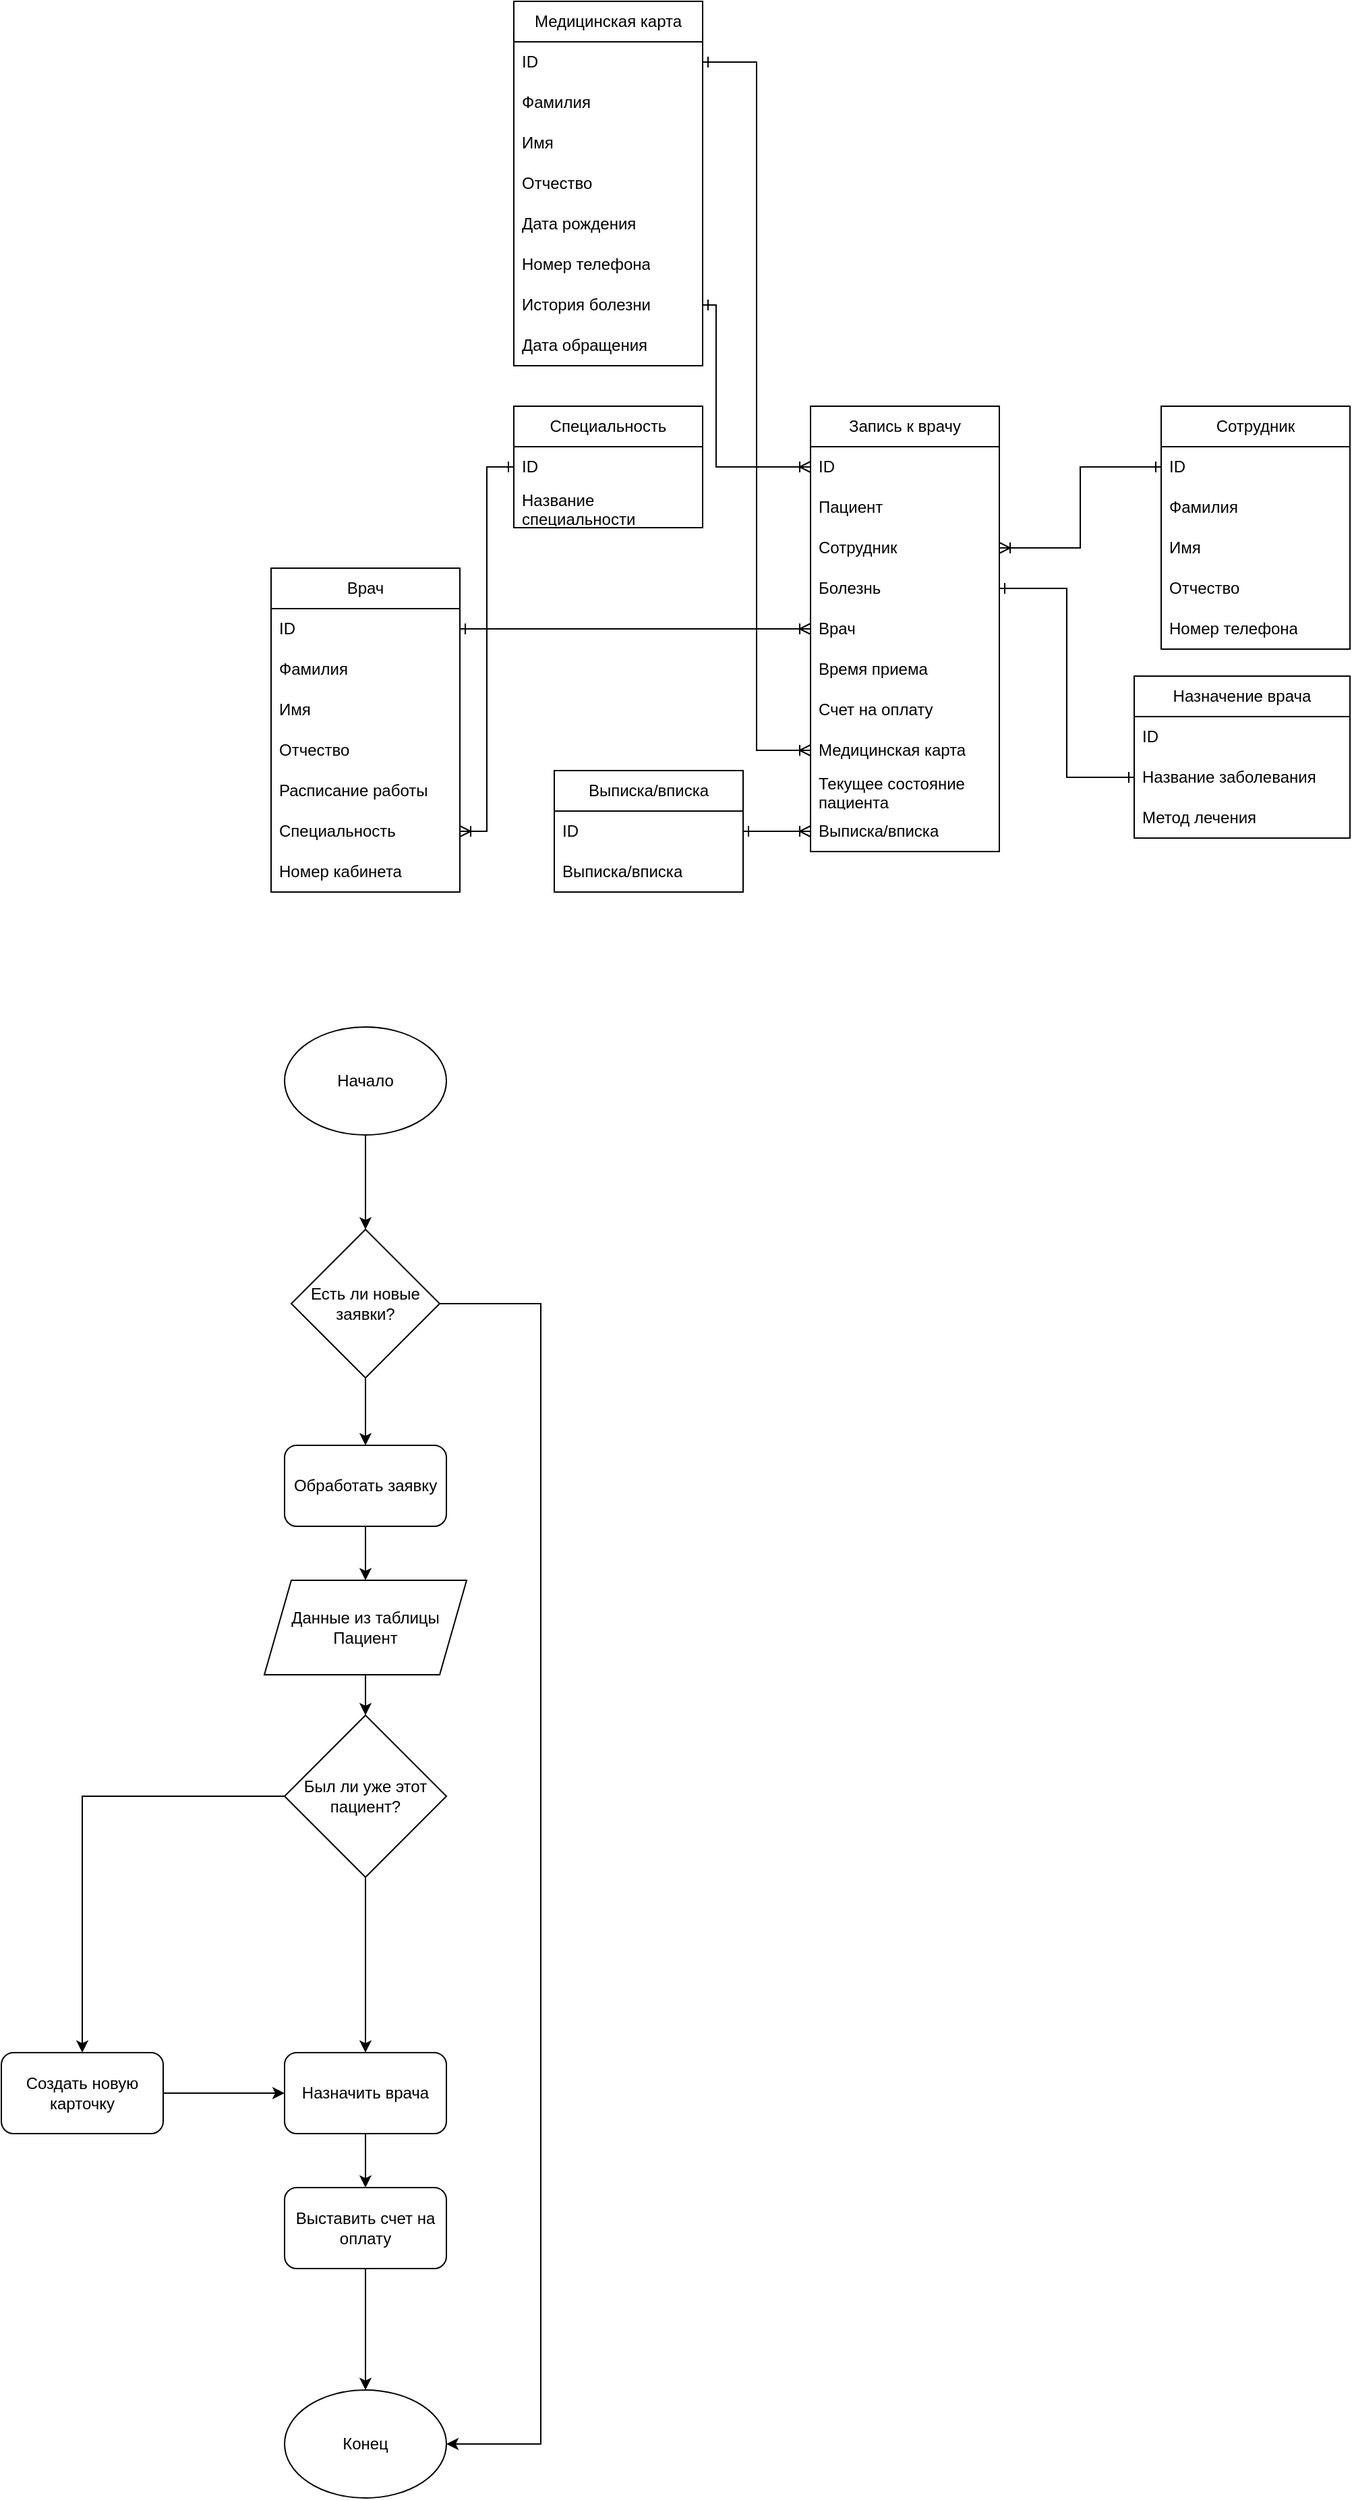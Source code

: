 <mxfile version="22.1.1" type="github">
  <diagram name="Страница — 1" id="YlKWST7kFP6rQZ_VmnzQ">
    <mxGraphModel dx="2232" dy="1063" grid="1" gridSize="10" guides="1" tooltips="1" connect="1" arrows="1" fold="1" page="1" pageScale="1" pageWidth="827" pageHeight="1169" math="0" shadow="0">
      <root>
        <mxCell id="0" />
        <mxCell id="1" parent="0" />
        <mxCell id="u1aCbr75XRvGZaVqC4wE-1" value="Врач" style="swimlane;fontStyle=0;childLayout=stackLayout;horizontal=1;startSize=30;horizontalStack=0;resizeParent=1;resizeParentMax=0;resizeLast=0;collapsible=1;marginBottom=0;whiteSpace=wrap;html=1;" parent="1" vertex="1">
          <mxGeometry x="470" y="540" width="140" height="240" as="geometry" />
        </mxCell>
        <mxCell id="u1aCbr75XRvGZaVqC4wE-2" value="ID" style="text;strokeColor=none;fillColor=none;align=left;verticalAlign=middle;spacingLeft=4;spacingRight=4;overflow=hidden;points=[[0,0.5],[1,0.5]];portConstraint=eastwest;rotatable=0;whiteSpace=wrap;html=1;" parent="u1aCbr75XRvGZaVqC4wE-1" vertex="1">
          <mxGeometry y="30" width="140" height="30" as="geometry" />
        </mxCell>
        <mxCell id="u1aCbr75XRvGZaVqC4wE-3" value="Фамилия" style="text;strokeColor=none;fillColor=none;align=left;verticalAlign=middle;spacingLeft=4;spacingRight=4;overflow=hidden;points=[[0,0.5],[1,0.5]];portConstraint=eastwest;rotatable=0;whiteSpace=wrap;html=1;" parent="u1aCbr75XRvGZaVqC4wE-1" vertex="1">
          <mxGeometry y="60" width="140" height="30" as="geometry" />
        </mxCell>
        <mxCell id="u1aCbr75XRvGZaVqC4wE-4" value="Имя" style="text;strokeColor=none;fillColor=none;align=left;verticalAlign=middle;spacingLeft=4;spacingRight=4;overflow=hidden;points=[[0,0.5],[1,0.5]];portConstraint=eastwest;rotatable=0;whiteSpace=wrap;html=1;" parent="u1aCbr75XRvGZaVqC4wE-1" vertex="1">
          <mxGeometry y="90" width="140" height="30" as="geometry" />
        </mxCell>
        <mxCell id="u1aCbr75XRvGZaVqC4wE-5" value="Отчество" style="text;strokeColor=none;fillColor=none;align=left;verticalAlign=middle;spacingLeft=4;spacingRight=4;overflow=hidden;points=[[0,0.5],[1,0.5]];portConstraint=eastwest;rotatable=0;whiteSpace=wrap;html=1;" parent="u1aCbr75XRvGZaVqC4wE-1" vertex="1">
          <mxGeometry y="120" width="140" height="30" as="geometry" />
        </mxCell>
        <mxCell id="u1aCbr75XRvGZaVqC4wE-6" value="Расписание работы" style="text;strokeColor=none;fillColor=none;align=left;verticalAlign=middle;spacingLeft=4;spacingRight=4;overflow=hidden;points=[[0,0.5],[1,0.5]];portConstraint=eastwest;rotatable=0;whiteSpace=wrap;html=1;" parent="u1aCbr75XRvGZaVqC4wE-1" vertex="1">
          <mxGeometry y="150" width="140" height="30" as="geometry" />
        </mxCell>
        <mxCell id="u1aCbr75XRvGZaVqC4wE-7" value="Специальность" style="text;strokeColor=none;fillColor=none;align=left;verticalAlign=middle;spacingLeft=4;spacingRight=4;overflow=hidden;points=[[0,0.5],[1,0.5]];portConstraint=eastwest;rotatable=0;whiteSpace=wrap;html=1;" parent="u1aCbr75XRvGZaVqC4wE-1" vertex="1">
          <mxGeometry y="180" width="140" height="30" as="geometry" />
        </mxCell>
        <mxCell id="u1aCbr75XRvGZaVqC4wE-8" value="Номер кабинета" style="text;strokeColor=none;fillColor=none;align=left;verticalAlign=middle;spacingLeft=4;spacingRight=4;overflow=hidden;points=[[0,0.5],[1,0.5]];portConstraint=eastwest;rotatable=0;whiteSpace=wrap;html=1;" parent="u1aCbr75XRvGZaVqC4wE-1" vertex="1">
          <mxGeometry y="210" width="140" height="30" as="geometry" />
        </mxCell>
        <mxCell id="u1aCbr75XRvGZaVqC4wE-17" value="Назначение врача" style="swimlane;fontStyle=0;childLayout=stackLayout;horizontal=1;startSize=30;horizontalStack=0;resizeParent=1;resizeParentMax=0;resizeLast=0;collapsible=1;marginBottom=0;whiteSpace=wrap;html=1;" parent="1" vertex="1">
          <mxGeometry x="1110" y="620" width="160" height="120" as="geometry" />
        </mxCell>
        <mxCell id="u1aCbr75XRvGZaVqC4wE-18" value="ID" style="text;strokeColor=none;fillColor=none;align=left;verticalAlign=middle;spacingLeft=4;spacingRight=4;overflow=hidden;points=[[0,0.5],[1,0.5]];portConstraint=eastwest;rotatable=0;whiteSpace=wrap;html=1;" parent="u1aCbr75XRvGZaVqC4wE-17" vertex="1">
          <mxGeometry y="30" width="160" height="30" as="geometry" />
        </mxCell>
        <mxCell id="u1aCbr75XRvGZaVqC4wE-19" value="Название заболевания" style="text;strokeColor=none;fillColor=none;align=left;verticalAlign=middle;spacingLeft=4;spacingRight=4;overflow=hidden;points=[[0,0.5],[1,0.5]];portConstraint=eastwest;rotatable=0;whiteSpace=wrap;html=1;" parent="u1aCbr75XRvGZaVqC4wE-17" vertex="1">
          <mxGeometry y="60" width="160" height="30" as="geometry" />
        </mxCell>
        <mxCell id="u1aCbr75XRvGZaVqC4wE-20" value="Метод лечения" style="text;strokeColor=none;fillColor=none;align=left;verticalAlign=middle;spacingLeft=4;spacingRight=4;overflow=hidden;points=[[0,0.5],[1,0.5]];portConstraint=eastwest;rotatable=0;whiteSpace=wrap;html=1;" parent="u1aCbr75XRvGZaVqC4wE-17" vertex="1">
          <mxGeometry y="90" width="160" height="30" as="geometry" />
        </mxCell>
        <mxCell id="u1aCbr75XRvGZaVqC4wE-21" value="Медицинская карта" style="swimlane;fontStyle=0;childLayout=stackLayout;horizontal=1;startSize=30;horizontalStack=0;resizeParent=1;resizeParentMax=0;resizeLast=0;collapsible=1;marginBottom=0;whiteSpace=wrap;html=1;" parent="1" vertex="1">
          <mxGeometry x="650" y="120" width="140" height="270" as="geometry" />
        </mxCell>
        <mxCell id="u1aCbr75XRvGZaVqC4wE-22" value="ID" style="text;strokeColor=none;fillColor=none;align=left;verticalAlign=middle;spacingLeft=4;spacingRight=4;overflow=hidden;points=[[0,0.5],[1,0.5]];portConstraint=eastwest;rotatable=0;whiteSpace=wrap;html=1;" parent="u1aCbr75XRvGZaVqC4wE-21" vertex="1">
          <mxGeometry y="30" width="140" height="30" as="geometry" />
        </mxCell>
        <mxCell id="u1aCbr75XRvGZaVqC4wE-11" value="Фамилия" style="text;strokeColor=none;fillColor=none;align=left;verticalAlign=middle;spacingLeft=4;spacingRight=4;overflow=hidden;points=[[0,0.5],[1,0.5]];portConstraint=eastwest;rotatable=0;whiteSpace=wrap;html=1;" parent="u1aCbr75XRvGZaVqC4wE-21" vertex="1">
          <mxGeometry y="60" width="140" height="30" as="geometry" />
        </mxCell>
        <mxCell id="u1aCbr75XRvGZaVqC4wE-12" value="Имя" style="text;strokeColor=none;fillColor=none;align=left;verticalAlign=middle;spacingLeft=4;spacingRight=4;overflow=hidden;points=[[0,0.5],[1,0.5]];portConstraint=eastwest;rotatable=0;whiteSpace=wrap;html=1;" parent="u1aCbr75XRvGZaVqC4wE-21" vertex="1">
          <mxGeometry y="90" width="140" height="30" as="geometry" />
        </mxCell>
        <mxCell id="u1aCbr75XRvGZaVqC4wE-13" value="Отчество" style="text;strokeColor=none;fillColor=none;align=left;verticalAlign=middle;spacingLeft=4;spacingRight=4;overflow=hidden;points=[[0,0.5],[1,0.5]];portConstraint=eastwest;rotatable=0;whiteSpace=wrap;html=1;" parent="u1aCbr75XRvGZaVqC4wE-21" vertex="1">
          <mxGeometry y="120" width="140" height="30" as="geometry" />
        </mxCell>
        <mxCell id="u1aCbr75XRvGZaVqC4wE-14" value="Дата рождения" style="text;strokeColor=none;fillColor=none;align=left;verticalAlign=middle;spacingLeft=4;spacingRight=4;overflow=hidden;points=[[0,0.5],[1,0.5]];portConstraint=eastwest;rotatable=0;whiteSpace=wrap;html=1;" parent="u1aCbr75XRvGZaVqC4wE-21" vertex="1">
          <mxGeometry y="150" width="140" height="30" as="geometry" />
        </mxCell>
        <mxCell id="u1aCbr75XRvGZaVqC4wE-15" value="Номер телефона" style="text;strokeColor=none;fillColor=none;align=left;verticalAlign=middle;spacingLeft=4;spacingRight=4;overflow=hidden;points=[[0,0.5],[1,0.5]];portConstraint=eastwest;rotatable=0;whiteSpace=wrap;html=1;" parent="u1aCbr75XRvGZaVqC4wE-21" vertex="1">
          <mxGeometry y="180" width="140" height="30" as="geometry" />
        </mxCell>
        <mxCell id="u1aCbr75XRvGZaVqC4wE-25" value="История болезни" style="text;strokeColor=none;fillColor=none;align=left;verticalAlign=middle;spacingLeft=4;spacingRight=4;overflow=hidden;points=[[0,0.5],[1,0.5]];portConstraint=eastwest;rotatable=0;whiteSpace=wrap;html=1;" parent="u1aCbr75XRvGZaVqC4wE-21" vertex="1">
          <mxGeometry y="210" width="140" height="30" as="geometry" />
        </mxCell>
        <mxCell id="u1aCbr75XRvGZaVqC4wE-26" value="Дата обращения" style="text;strokeColor=none;fillColor=none;align=left;verticalAlign=middle;spacingLeft=4;spacingRight=4;overflow=hidden;points=[[0,0.5],[1,0.5]];portConstraint=eastwest;rotatable=0;whiteSpace=wrap;html=1;" parent="u1aCbr75XRvGZaVqC4wE-21" vertex="1">
          <mxGeometry y="240" width="140" height="30" as="geometry" />
        </mxCell>
        <mxCell id="u1aCbr75XRvGZaVqC4wE-30" value="Специальность" style="swimlane;fontStyle=0;childLayout=stackLayout;horizontal=1;startSize=30;horizontalStack=0;resizeParent=1;resizeParentMax=0;resizeLast=0;collapsible=1;marginBottom=0;whiteSpace=wrap;html=1;" parent="1" vertex="1">
          <mxGeometry x="650" y="420" width="140" height="90" as="geometry" />
        </mxCell>
        <mxCell id="u1aCbr75XRvGZaVqC4wE-31" value="ID" style="text;strokeColor=none;fillColor=none;align=left;verticalAlign=middle;spacingLeft=4;spacingRight=4;overflow=hidden;points=[[0,0.5],[1,0.5]];portConstraint=eastwest;rotatable=0;whiteSpace=wrap;html=1;" parent="u1aCbr75XRvGZaVqC4wE-30" vertex="1">
          <mxGeometry y="30" width="140" height="30" as="geometry" />
        </mxCell>
        <mxCell id="u1aCbr75XRvGZaVqC4wE-32" value="Название специальности" style="text;strokeColor=none;fillColor=none;align=left;verticalAlign=middle;spacingLeft=4;spacingRight=4;overflow=hidden;points=[[0,0.5],[1,0.5]];portConstraint=eastwest;rotatable=0;whiteSpace=wrap;html=1;" parent="u1aCbr75XRvGZaVqC4wE-30" vertex="1">
          <mxGeometry y="60" width="140" height="30" as="geometry" />
        </mxCell>
        <mxCell id="u1aCbr75XRvGZaVqC4wE-33" style="edgeStyle=orthogonalEdgeStyle;rounded=0;orthogonalLoop=1;jettySize=auto;html=1;entryX=0;entryY=0.5;entryDx=0;entryDy=0;exitX=1;exitY=0.5;exitDx=0;exitDy=0;startArrow=ERoneToMany;startFill=0;endArrow=ERone;endFill=0;" parent="1" source="u1aCbr75XRvGZaVqC4wE-7" target="u1aCbr75XRvGZaVqC4wE-31" edge="1">
          <mxGeometry relative="1" as="geometry" />
        </mxCell>
        <mxCell id="u1aCbr75XRvGZaVqC4wE-34" value="Сотрудник" style="swimlane;fontStyle=0;childLayout=stackLayout;horizontal=1;startSize=30;horizontalStack=0;resizeParent=1;resizeParentMax=0;resizeLast=0;collapsible=1;marginBottom=0;whiteSpace=wrap;html=1;" parent="1" vertex="1">
          <mxGeometry x="1130" y="420" width="140" height="180" as="geometry" />
        </mxCell>
        <mxCell id="u1aCbr75XRvGZaVqC4wE-35" value="ID" style="text;strokeColor=none;fillColor=none;align=left;verticalAlign=middle;spacingLeft=4;spacingRight=4;overflow=hidden;points=[[0,0.5],[1,0.5]];portConstraint=eastwest;rotatable=0;whiteSpace=wrap;html=1;" parent="u1aCbr75XRvGZaVqC4wE-34" vertex="1">
          <mxGeometry y="30" width="140" height="30" as="geometry" />
        </mxCell>
        <mxCell id="u1aCbr75XRvGZaVqC4wE-36" value="Фамилия" style="text;strokeColor=none;fillColor=none;align=left;verticalAlign=middle;spacingLeft=4;spacingRight=4;overflow=hidden;points=[[0,0.5],[1,0.5]];portConstraint=eastwest;rotatable=0;whiteSpace=wrap;html=1;" parent="u1aCbr75XRvGZaVqC4wE-34" vertex="1">
          <mxGeometry y="60" width="140" height="30" as="geometry" />
        </mxCell>
        <mxCell id="u1aCbr75XRvGZaVqC4wE-37" value="Имя" style="text;strokeColor=none;fillColor=none;align=left;verticalAlign=middle;spacingLeft=4;spacingRight=4;overflow=hidden;points=[[0,0.5],[1,0.5]];portConstraint=eastwest;rotatable=0;whiteSpace=wrap;html=1;" parent="u1aCbr75XRvGZaVqC4wE-34" vertex="1">
          <mxGeometry y="90" width="140" height="30" as="geometry" />
        </mxCell>
        <mxCell id="u1aCbr75XRvGZaVqC4wE-38" value="Отчество" style="text;strokeColor=none;fillColor=none;align=left;verticalAlign=middle;spacingLeft=4;spacingRight=4;overflow=hidden;points=[[0,0.5],[1,0.5]];portConstraint=eastwest;rotatable=0;whiteSpace=wrap;html=1;" parent="u1aCbr75XRvGZaVqC4wE-34" vertex="1">
          <mxGeometry y="120" width="140" height="30" as="geometry" />
        </mxCell>
        <mxCell id="u1aCbr75XRvGZaVqC4wE-39" value="Номер телефона" style="text;strokeColor=none;fillColor=none;align=left;verticalAlign=middle;spacingLeft=4;spacingRight=4;overflow=hidden;points=[[0,0.5],[1,0.5]];portConstraint=eastwest;rotatable=0;whiteSpace=wrap;html=1;" parent="u1aCbr75XRvGZaVqC4wE-34" vertex="1">
          <mxGeometry y="150" width="140" height="30" as="geometry" />
        </mxCell>
        <mxCell id="u1aCbr75XRvGZaVqC4wE-40" value="Запись к врачу" style="swimlane;fontStyle=0;childLayout=stackLayout;horizontal=1;startSize=30;horizontalStack=0;resizeParent=1;resizeParentMax=0;resizeLast=0;collapsible=1;marginBottom=0;whiteSpace=wrap;html=1;" parent="1" vertex="1">
          <mxGeometry x="870" y="420" width="140" height="330" as="geometry" />
        </mxCell>
        <mxCell id="u1aCbr75XRvGZaVqC4wE-41" value="ID" style="text;strokeColor=none;fillColor=none;align=left;verticalAlign=middle;spacingLeft=4;spacingRight=4;overflow=hidden;points=[[0,0.5],[1,0.5]];portConstraint=eastwest;rotatable=0;whiteSpace=wrap;html=1;" parent="u1aCbr75XRvGZaVqC4wE-40" vertex="1">
          <mxGeometry y="30" width="140" height="30" as="geometry" />
        </mxCell>
        <mxCell id="u1aCbr75XRvGZaVqC4wE-42" value="Пациент" style="text;strokeColor=none;fillColor=none;align=left;verticalAlign=middle;spacingLeft=4;spacingRight=4;overflow=hidden;points=[[0,0.5],[1,0.5]];portConstraint=eastwest;rotatable=0;whiteSpace=wrap;html=1;" parent="u1aCbr75XRvGZaVqC4wE-40" vertex="1">
          <mxGeometry y="60" width="140" height="30" as="geometry" />
        </mxCell>
        <mxCell id="u1aCbr75XRvGZaVqC4wE-43" value="Сотрудник" style="text;strokeColor=none;fillColor=none;align=left;verticalAlign=middle;spacingLeft=4;spacingRight=4;overflow=hidden;points=[[0,0.5],[1,0.5]];portConstraint=eastwest;rotatable=0;whiteSpace=wrap;html=1;" parent="u1aCbr75XRvGZaVqC4wE-40" vertex="1">
          <mxGeometry y="90" width="140" height="30" as="geometry" />
        </mxCell>
        <mxCell id="u1aCbr75XRvGZaVqC4wE-44" value="Болезнь" style="text;strokeColor=none;fillColor=none;align=left;verticalAlign=middle;spacingLeft=4;spacingRight=4;overflow=hidden;points=[[0,0.5],[1,0.5]];portConstraint=eastwest;rotatable=0;whiteSpace=wrap;html=1;" parent="u1aCbr75XRvGZaVqC4wE-40" vertex="1">
          <mxGeometry y="120" width="140" height="30" as="geometry" />
        </mxCell>
        <mxCell id="u1aCbr75XRvGZaVqC4wE-45" value="Врач" style="text;strokeColor=none;fillColor=none;align=left;verticalAlign=middle;spacingLeft=4;spacingRight=4;overflow=hidden;points=[[0,0.5],[1,0.5]];portConstraint=eastwest;rotatable=0;whiteSpace=wrap;html=1;" parent="u1aCbr75XRvGZaVqC4wE-40" vertex="1">
          <mxGeometry y="150" width="140" height="30" as="geometry" />
        </mxCell>
        <mxCell id="u1aCbr75XRvGZaVqC4wE-46" value="Время приема" style="text;strokeColor=none;fillColor=none;align=left;verticalAlign=middle;spacingLeft=4;spacingRight=4;overflow=hidden;points=[[0,0.5],[1,0.5]];portConstraint=eastwest;rotatable=0;whiteSpace=wrap;html=1;" parent="u1aCbr75XRvGZaVqC4wE-40" vertex="1">
          <mxGeometry y="180" width="140" height="30" as="geometry" />
        </mxCell>
        <mxCell id="u1aCbr75XRvGZaVqC4wE-47" value="Счет на оплату" style="text;strokeColor=none;fillColor=none;align=left;verticalAlign=middle;spacingLeft=4;spacingRight=4;overflow=hidden;points=[[0,0.5],[1,0.5]];portConstraint=eastwest;rotatable=0;whiteSpace=wrap;html=1;" parent="u1aCbr75XRvGZaVqC4wE-40" vertex="1">
          <mxGeometry y="210" width="140" height="30" as="geometry" />
        </mxCell>
        <mxCell id="u1aCbr75XRvGZaVqC4wE-48" value="Медицинская карта" style="text;strokeColor=none;fillColor=none;align=left;verticalAlign=middle;spacingLeft=4;spacingRight=4;overflow=hidden;points=[[0,0.5],[1,0.5]];portConstraint=eastwest;rotatable=0;whiteSpace=wrap;html=1;" parent="u1aCbr75XRvGZaVqC4wE-40" vertex="1">
          <mxGeometry y="240" width="140" height="30" as="geometry" />
        </mxCell>
        <mxCell id="u1aCbr75XRvGZaVqC4wE-49" value="Текущее состояние пациента" style="text;strokeColor=none;fillColor=none;align=left;verticalAlign=middle;spacingLeft=4;spacingRight=4;overflow=hidden;points=[[0,0.5],[1,0.5]];portConstraint=eastwest;rotatable=0;whiteSpace=wrap;html=1;" parent="u1aCbr75XRvGZaVqC4wE-40" vertex="1">
          <mxGeometry y="270" width="140" height="30" as="geometry" />
        </mxCell>
        <mxCell id="u1aCbr75XRvGZaVqC4wE-50" value="Выписка/вписка" style="text;strokeColor=none;fillColor=none;align=left;verticalAlign=middle;spacingLeft=4;spacingRight=4;overflow=hidden;points=[[0,0.5],[1,0.5]];portConstraint=eastwest;rotatable=0;whiteSpace=wrap;html=1;" parent="u1aCbr75XRvGZaVqC4wE-40" vertex="1">
          <mxGeometry y="300" width="140" height="30" as="geometry" />
        </mxCell>
        <mxCell id="u1aCbr75XRvGZaVqC4wE-51" style="edgeStyle=orthogonalEdgeStyle;rounded=0;orthogonalLoop=1;jettySize=auto;html=1;entryX=1;entryY=0.5;entryDx=0;entryDy=0;startArrow=ERoneToMany;startFill=0;endArrow=ERone;endFill=0;" parent="1" source="u1aCbr75XRvGZaVqC4wE-41" target="u1aCbr75XRvGZaVqC4wE-25" edge="1">
          <mxGeometry relative="1" as="geometry">
            <Array as="points">
              <mxPoint x="800" y="465" />
              <mxPoint x="800" y="345" />
            </Array>
          </mxGeometry>
        </mxCell>
        <mxCell id="u1aCbr75XRvGZaVqC4wE-52" style="edgeStyle=orthogonalEdgeStyle;rounded=0;orthogonalLoop=1;jettySize=auto;html=1;entryX=1;entryY=0.5;entryDx=0;entryDy=0;startArrow=ERone;startFill=0;endArrow=ERoneToMany;endFill=0;" parent="1" source="u1aCbr75XRvGZaVqC4wE-35" target="u1aCbr75XRvGZaVqC4wE-43" edge="1">
          <mxGeometry relative="1" as="geometry" />
        </mxCell>
        <mxCell id="u1aCbr75XRvGZaVqC4wE-53" style="edgeStyle=orthogonalEdgeStyle;rounded=0;orthogonalLoop=1;jettySize=auto;html=1;entryX=1;entryY=0.5;entryDx=0;entryDy=0;startArrow=ERone;startFill=0;endArrow=ERone;endFill=0;" parent="1" source="u1aCbr75XRvGZaVqC4wE-19" target="u1aCbr75XRvGZaVqC4wE-44" edge="1">
          <mxGeometry relative="1" as="geometry" />
        </mxCell>
        <mxCell id="u1aCbr75XRvGZaVqC4wE-54" style="edgeStyle=orthogonalEdgeStyle;rounded=0;orthogonalLoop=1;jettySize=auto;html=1;entryX=0;entryY=0.5;entryDx=0;entryDy=0;startArrow=ERone;startFill=0;endArrow=ERoneToMany;endFill=0;" parent="1" source="u1aCbr75XRvGZaVqC4wE-22" target="u1aCbr75XRvGZaVqC4wE-48" edge="1">
          <mxGeometry relative="1" as="geometry" />
        </mxCell>
        <mxCell id="u1aCbr75XRvGZaVqC4wE-55" value="Выписка/вписка" style="swimlane;fontStyle=0;childLayout=stackLayout;horizontal=1;startSize=30;horizontalStack=0;resizeParent=1;resizeParentMax=0;resizeLast=0;collapsible=1;marginBottom=0;whiteSpace=wrap;html=1;" parent="1" vertex="1">
          <mxGeometry x="680" y="690" width="140" height="90" as="geometry" />
        </mxCell>
        <mxCell id="u1aCbr75XRvGZaVqC4wE-56" value="ID" style="text;strokeColor=none;fillColor=none;align=left;verticalAlign=middle;spacingLeft=4;spacingRight=4;overflow=hidden;points=[[0,0.5],[1,0.5]];portConstraint=eastwest;rotatable=0;whiteSpace=wrap;html=1;" parent="u1aCbr75XRvGZaVqC4wE-55" vertex="1">
          <mxGeometry y="30" width="140" height="30" as="geometry" />
        </mxCell>
        <mxCell id="u1aCbr75XRvGZaVqC4wE-57" value="Выписка/вписка" style="text;strokeColor=none;fillColor=none;align=left;verticalAlign=middle;spacingLeft=4;spacingRight=4;overflow=hidden;points=[[0,0.5],[1,0.5]];portConstraint=eastwest;rotatable=0;whiteSpace=wrap;html=1;" parent="u1aCbr75XRvGZaVqC4wE-55" vertex="1">
          <mxGeometry y="60" width="140" height="30" as="geometry" />
        </mxCell>
        <mxCell id="u1aCbr75XRvGZaVqC4wE-58" style="edgeStyle=orthogonalEdgeStyle;rounded=0;orthogonalLoop=1;jettySize=auto;html=1;entryX=0;entryY=0.5;entryDx=0;entryDy=0;startArrow=ERone;startFill=0;endArrow=ERoneToMany;endFill=0;" parent="1" source="u1aCbr75XRvGZaVqC4wE-56" target="u1aCbr75XRvGZaVqC4wE-50" edge="1">
          <mxGeometry relative="1" as="geometry" />
        </mxCell>
        <mxCell id="9jnEqJw3ZKr8aNpLF_Jg-1" style="edgeStyle=orthogonalEdgeStyle;rounded=0;orthogonalLoop=1;jettySize=auto;html=1;entryX=0;entryY=0.5;entryDx=0;entryDy=0;startArrow=ERone;startFill=0;endArrow=ERoneToMany;endFill=0;" edge="1" parent="1" source="u1aCbr75XRvGZaVqC4wE-2" target="u1aCbr75XRvGZaVqC4wE-45">
          <mxGeometry relative="1" as="geometry" />
        </mxCell>
        <mxCell id="9jnEqJw3ZKr8aNpLF_Jg-17" value="" style="edgeStyle=orthogonalEdgeStyle;rounded=0;orthogonalLoop=1;jettySize=auto;html=1;" edge="1" parent="1" source="9jnEqJw3ZKr8aNpLF_Jg-2" target="9jnEqJw3ZKr8aNpLF_Jg-16">
          <mxGeometry relative="1" as="geometry" />
        </mxCell>
        <mxCell id="9jnEqJw3ZKr8aNpLF_Jg-2" value="Начало" style="ellipse;whiteSpace=wrap;html=1;" vertex="1" parent="1">
          <mxGeometry x="480" y="880" width="120" height="80" as="geometry" />
        </mxCell>
        <mxCell id="9jnEqJw3ZKr8aNpLF_Jg-24" value="" style="edgeStyle=orthogonalEdgeStyle;rounded=0;orthogonalLoop=1;jettySize=auto;html=1;" edge="1" parent="1" source="9jnEqJw3ZKr8aNpLF_Jg-3" target="9jnEqJw3ZKr8aNpLF_Jg-23">
          <mxGeometry relative="1" as="geometry" />
        </mxCell>
        <mxCell id="9jnEqJw3ZKr8aNpLF_Jg-3" value="Обработать заявку" style="rounded=1;whiteSpace=wrap;html=1;" vertex="1" parent="1">
          <mxGeometry x="480" y="1190" width="120" height="60" as="geometry" />
        </mxCell>
        <mxCell id="9jnEqJw3ZKr8aNpLF_Jg-9" style="edgeStyle=orthogonalEdgeStyle;rounded=0;orthogonalLoop=1;jettySize=auto;html=1;" edge="1" parent="1" source="9jnEqJw3ZKr8aNpLF_Jg-5" target="9jnEqJw3ZKr8aNpLF_Jg-6">
          <mxGeometry relative="1" as="geometry" />
        </mxCell>
        <mxCell id="9jnEqJw3ZKr8aNpLF_Jg-10" style="edgeStyle=orthogonalEdgeStyle;rounded=0;orthogonalLoop=1;jettySize=auto;html=1;" edge="1" parent="1" source="9jnEqJw3ZKr8aNpLF_Jg-5" target="9jnEqJw3ZKr8aNpLF_Jg-7">
          <mxGeometry relative="1" as="geometry" />
        </mxCell>
        <mxCell id="9jnEqJw3ZKr8aNpLF_Jg-5" value="Был ли уже этот пациент?" style="rhombus;whiteSpace=wrap;html=1;" vertex="1" parent="1">
          <mxGeometry x="480" y="1390" width="120" height="120" as="geometry" />
        </mxCell>
        <mxCell id="9jnEqJw3ZKr8aNpLF_Jg-14" value="" style="edgeStyle=orthogonalEdgeStyle;rounded=0;orthogonalLoop=1;jettySize=auto;html=1;" edge="1" parent="1" source="9jnEqJw3ZKr8aNpLF_Jg-6" target="9jnEqJw3ZKr8aNpLF_Jg-7">
          <mxGeometry relative="1" as="geometry" />
        </mxCell>
        <mxCell id="9jnEqJw3ZKr8aNpLF_Jg-6" value="Создать новую карточку" style="rounded=1;whiteSpace=wrap;html=1;" vertex="1" parent="1">
          <mxGeometry x="270" y="1640" width="120" height="60" as="geometry" />
        </mxCell>
        <mxCell id="9jnEqJw3ZKr8aNpLF_Jg-13" value="" style="edgeStyle=orthogonalEdgeStyle;rounded=0;orthogonalLoop=1;jettySize=auto;html=1;" edge="1" parent="1" source="9jnEqJw3ZKr8aNpLF_Jg-7" target="9jnEqJw3ZKr8aNpLF_Jg-8">
          <mxGeometry relative="1" as="geometry" />
        </mxCell>
        <mxCell id="9jnEqJw3ZKr8aNpLF_Jg-7" value="Назначить врача" style="rounded=1;whiteSpace=wrap;html=1;" vertex="1" parent="1">
          <mxGeometry x="480" y="1640" width="120" height="60" as="geometry" />
        </mxCell>
        <mxCell id="9jnEqJw3ZKr8aNpLF_Jg-22" style="edgeStyle=orthogonalEdgeStyle;rounded=0;orthogonalLoop=1;jettySize=auto;html=1;entryX=0.5;entryY=0;entryDx=0;entryDy=0;" edge="1" parent="1" source="9jnEqJw3ZKr8aNpLF_Jg-8" target="9jnEqJw3ZKr8aNpLF_Jg-20">
          <mxGeometry relative="1" as="geometry" />
        </mxCell>
        <mxCell id="9jnEqJw3ZKr8aNpLF_Jg-8" value="Выставить счет на оплату" style="rounded=1;whiteSpace=wrap;html=1;" vertex="1" parent="1">
          <mxGeometry x="480" y="1740" width="120" height="60" as="geometry" />
        </mxCell>
        <mxCell id="9jnEqJw3ZKr8aNpLF_Jg-18" value="" style="edgeStyle=orthogonalEdgeStyle;rounded=0;orthogonalLoop=1;jettySize=auto;html=1;" edge="1" parent="1" source="9jnEqJw3ZKr8aNpLF_Jg-16" target="9jnEqJw3ZKr8aNpLF_Jg-3">
          <mxGeometry relative="1" as="geometry" />
        </mxCell>
        <mxCell id="9jnEqJw3ZKr8aNpLF_Jg-16" value="Есть ли новые заявки?" style="rhombus;whiteSpace=wrap;html=1;" vertex="1" parent="1">
          <mxGeometry x="485" y="1030" width="110" height="110" as="geometry" />
        </mxCell>
        <mxCell id="9jnEqJw3ZKr8aNpLF_Jg-20" value="Конец" style="ellipse;whiteSpace=wrap;html=1;" vertex="1" parent="1">
          <mxGeometry x="480" y="1890" width="120" height="80" as="geometry" />
        </mxCell>
        <mxCell id="9jnEqJw3ZKr8aNpLF_Jg-21" style="edgeStyle=orthogonalEdgeStyle;rounded=0;orthogonalLoop=1;jettySize=auto;html=1;entryX=1;entryY=0.5;entryDx=0;entryDy=0;exitX=1;exitY=0.5;exitDx=0;exitDy=0;" edge="1" parent="1" source="9jnEqJw3ZKr8aNpLF_Jg-16" target="9jnEqJw3ZKr8aNpLF_Jg-20">
          <mxGeometry relative="1" as="geometry">
            <Array as="points">
              <mxPoint x="670" y="1085" />
              <mxPoint x="670" y="1930" />
            </Array>
          </mxGeometry>
        </mxCell>
        <mxCell id="9jnEqJw3ZKr8aNpLF_Jg-25" value="" style="edgeStyle=orthogonalEdgeStyle;rounded=0;orthogonalLoop=1;jettySize=auto;html=1;" edge="1" parent="1" source="9jnEqJw3ZKr8aNpLF_Jg-23" target="9jnEqJw3ZKr8aNpLF_Jg-5">
          <mxGeometry relative="1" as="geometry" />
        </mxCell>
        <mxCell id="9jnEqJw3ZKr8aNpLF_Jg-23" value="Данные из таблицы Пациент" style="shape=parallelogram;perimeter=parallelogramPerimeter;whiteSpace=wrap;html=1;fixedSize=1;" vertex="1" parent="1">
          <mxGeometry x="465" y="1290" width="150" height="70" as="geometry" />
        </mxCell>
      </root>
    </mxGraphModel>
  </diagram>
</mxfile>
